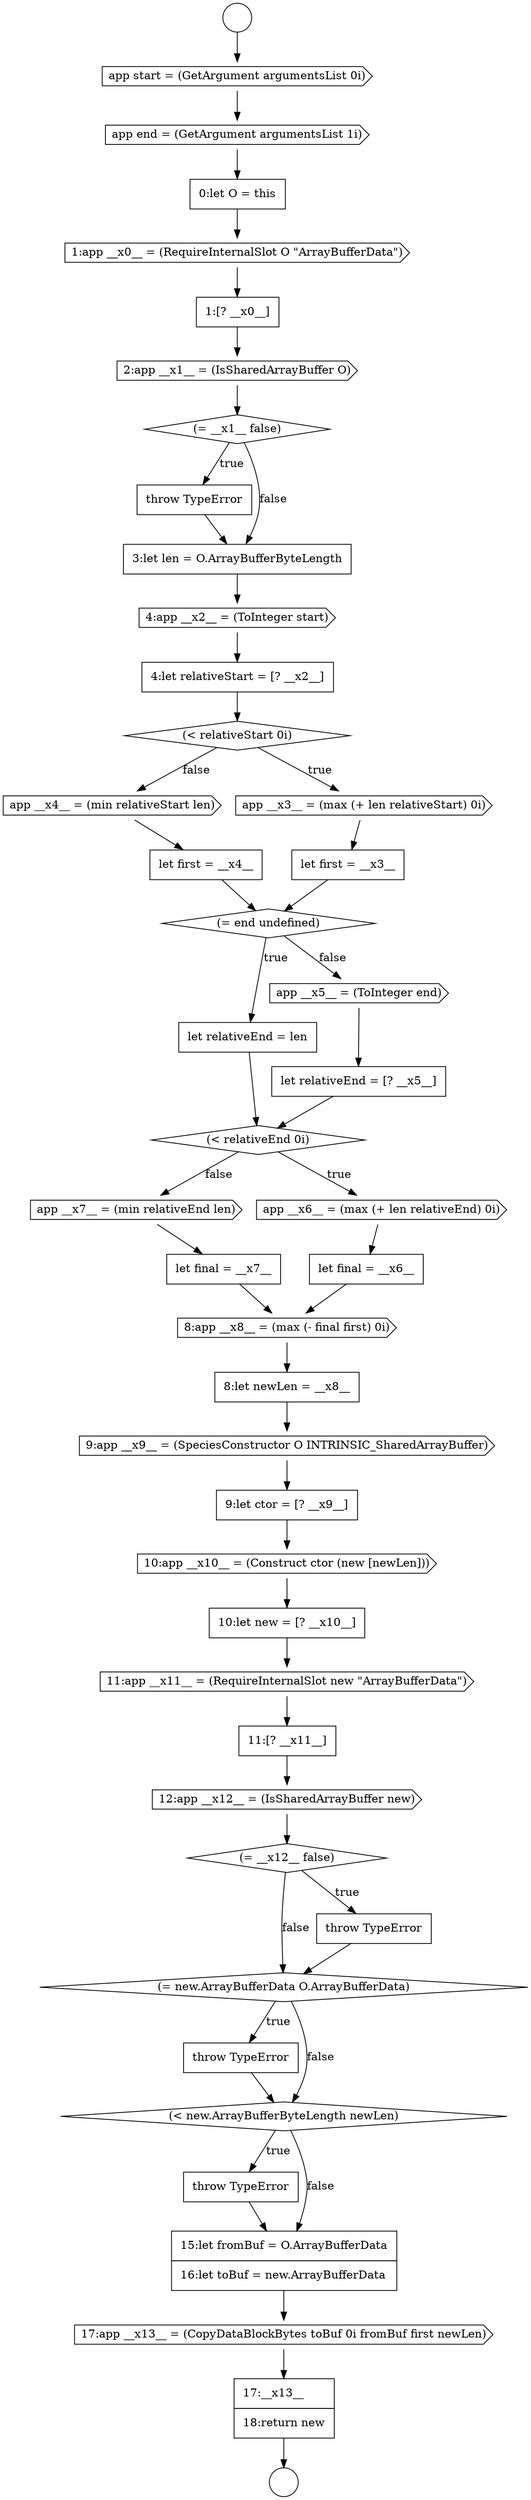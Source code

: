 digraph {
  node17243 [shape=cds, label=<<font color="black">app start = (GetArgument argumentsList 0i)</font>> color="black" fillcolor="white" style=filled]
  node17270 [shape=cds, label=<<font color="black">9:app __x9__ = (SpeciesConstructor O INTRINSIC_SharedArrayBuffer)</font>> color="black" fillcolor="white" style=filled]
  node17266 [shape=cds, label=<<font color="black">app __x7__ = (min relativeEnd len)</font>> color="black" fillcolor="white" style=filled]
  node17245 [shape=none, margin=0, label=<<font color="black">
    <table border="0" cellborder="1" cellspacing="0" cellpadding="10">
      <tr><td align="left">0:let O = this</td></tr>
    </table>
  </font>> color="black" fillcolor="white" style=filled]
  node17254 [shape=diamond, label=<<font color="black">(&lt; relativeStart 0i)</font>> color="black" fillcolor="white" style=filled]
  node17267 [shape=none, margin=0, label=<<font color="black">
    <table border="0" cellborder="1" cellspacing="0" cellpadding="10">
      <tr><td align="left">let final = __x7__</td></tr>
    </table>
  </font>> color="black" fillcolor="white" style=filled]
  node17260 [shape=none, margin=0, label=<<font color="black">
    <table border="0" cellborder="1" cellspacing="0" cellpadding="10">
      <tr><td align="left">let relativeEnd = len</td></tr>
    </table>
  </font>> color="black" fillcolor="white" style=filled]
  node17262 [shape=none, margin=0, label=<<font color="black">
    <table border="0" cellborder="1" cellspacing="0" cellpadding="10">
      <tr><td align="left">let relativeEnd = [? __x5__]</td></tr>
    </table>
  </font>> color="black" fillcolor="white" style=filled]
  node17269 [shape=none, margin=0, label=<<font color="black">
    <table border="0" cellborder="1" cellspacing="0" cellpadding="10">
      <tr><td align="left">8:let newLen = __x8__</td></tr>
    </table>
  </font>> color="black" fillcolor="white" style=filled]
  node17279 [shape=diamond, label=<<font color="black">(= new.ArrayBufferData O.ArrayBufferData)</font>> color="black" fillcolor="white" style=filled]
  node17252 [shape=cds, label=<<font color="black">4:app __x2__ = (ToInteger start)</font>> color="black" fillcolor="white" style=filled]
  node17256 [shape=none, margin=0, label=<<font color="black">
    <table border="0" cellborder="1" cellspacing="0" cellpadding="10">
      <tr><td align="left">let first = __x3__</td></tr>
    </table>
  </font>> color="black" fillcolor="white" style=filled]
  node17278 [shape=none, margin=0, label=<<font color="black">
    <table border="0" cellborder="1" cellspacing="0" cellpadding="10">
      <tr><td align="left">throw TypeError</td></tr>
    </table>
  </font>> color="black" fillcolor="white" style=filled]
  node17275 [shape=none, margin=0, label=<<font color="black">
    <table border="0" cellborder="1" cellspacing="0" cellpadding="10">
      <tr><td align="left">11:[? __x11__]</td></tr>
    </table>
  </font>> color="black" fillcolor="white" style=filled]
  node17253 [shape=none, margin=0, label=<<font color="black">
    <table border="0" cellborder="1" cellspacing="0" cellpadding="10">
      <tr><td align="left">4:let relativeStart = [? __x2__]</td></tr>
    </table>
  </font>> color="black" fillcolor="white" style=filled]
  node17246 [shape=cds, label=<<font color="black">1:app __x0__ = (RequireInternalSlot O &quot;ArrayBufferData&quot;)</font>> color="black" fillcolor="white" style=filled]
  node17285 [shape=none, margin=0, label=<<font color="black">
    <table border="0" cellborder="1" cellspacing="0" cellpadding="10">
      <tr><td align="left">17:__x13__</td></tr>
      <tr><td align="left">18:return new</td></tr>
    </table>
  </font>> color="black" fillcolor="white" style=filled]
  node17258 [shape=none, margin=0, label=<<font color="black">
    <table border="0" cellborder="1" cellspacing="0" cellpadding="10">
      <tr><td align="left">let first = __x4__</td></tr>
    </table>
  </font>> color="black" fillcolor="white" style=filled]
  node17257 [shape=cds, label=<<font color="black">app __x4__ = (min relativeStart len)</font>> color="black" fillcolor="white" style=filled]
  node17242 [shape=circle label=" " color="black" fillcolor="white" style=filled]
  node17274 [shape=cds, label=<<font color="black">11:app __x11__ = (RequireInternalSlot new &quot;ArrayBufferData&quot;)</font>> color="black" fillcolor="white" style=filled]
  node17264 [shape=cds, label=<<font color="black">app __x6__ = (max (+ len relativeEnd) 0i)</font>> color="black" fillcolor="white" style=filled]
  node17261 [shape=cds, label=<<font color="black">app __x5__ = (ToInteger end)</font>> color="black" fillcolor="white" style=filled]
  node17250 [shape=none, margin=0, label=<<font color="black">
    <table border="0" cellborder="1" cellspacing="0" cellpadding="10">
      <tr><td align="left">throw TypeError</td></tr>
    </table>
  </font>> color="black" fillcolor="white" style=filled]
  node17271 [shape=none, margin=0, label=<<font color="black">
    <table border="0" cellborder="1" cellspacing="0" cellpadding="10">
      <tr><td align="left">9:let ctor = [? __x9__]</td></tr>
    </table>
  </font>> color="black" fillcolor="white" style=filled]
  node17282 [shape=none, margin=0, label=<<font color="black">
    <table border="0" cellborder="1" cellspacing="0" cellpadding="10">
      <tr><td align="left">throw TypeError</td></tr>
    </table>
  </font>> color="black" fillcolor="white" style=filled]
  node17241 [shape=circle label=" " color="black" fillcolor="white" style=filled]
  node17280 [shape=none, margin=0, label=<<font color="black">
    <table border="0" cellborder="1" cellspacing="0" cellpadding="10">
      <tr><td align="left">throw TypeError</td></tr>
    </table>
  </font>> color="black" fillcolor="white" style=filled]
  node17273 [shape=none, margin=0, label=<<font color="black">
    <table border="0" cellborder="1" cellspacing="0" cellpadding="10">
      <tr><td align="left">10:let new = [? __x10__]</td></tr>
    </table>
  </font>> color="black" fillcolor="white" style=filled]
  node17263 [shape=diamond, label=<<font color="black">(&lt; relativeEnd 0i)</font>> color="black" fillcolor="white" style=filled]
  node17248 [shape=cds, label=<<font color="black">2:app __x1__ = (IsSharedArrayBuffer O)</font>> color="black" fillcolor="white" style=filled]
  node17251 [shape=none, margin=0, label=<<font color="black">
    <table border="0" cellborder="1" cellspacing="0" cellpadding="10">
      <tr><td align="left">3:let len = O.ArrayBufferByteLength</td></tr>
    </table>
  </font>> color="black" fillcolor="white" style=filled]
  node17268 [shape=cds, label=<<font color="black">8:app __x8__ = (max (- final first) 0i)</font>> color="black" fillcolor="white" style=filled]
  node17244 [shape=cds, label=<<font color="black">app end = (GetArgument argumentsList 1i)</font>> color="black" fillcolor="white" style=filled]
  node17281 [shape=diamond, label=<<font color="black">(&lt; new.ArrayBufferByteLength newLen)</font>> color="black" fillcolor="white" style=filled]
  node17276 [shape=cds, label=<<font color="black">12:app __x12__ = (IsSharedArrayBuffer new)</font>> color="black" fillcolor="white" style=filled]
  node17277 [shape=diamond, label=<<font color="black">(= __x12__ false)</font>> color="black" fillcolor="white" style=filled]
  node17272 [shape=cds, label=<<font color="black">10:app __x10__ = (Construct ctor (new [newLen]))</font>> color="black" fillcolor="white" style=filled]
  node17283 [shape=none, margin=0, label=<<font color="black">
    <table border="0" cellborder="1" cellspacing="0" cellpadding="10">
      <tr><td align="left">15:let fromBuf = O.ArrayBufferData</td></tr>
      <tr><td align="left">16:let toBuf = new.ArrayBufferData</td></tr>
    </table>
  </font>> color="black" fillcolor="white" style=filled]
  node17249 [shape=diamond, label=<<font color="black">(= __x1__ false)</font>> color="black" fillcolor="white" style=filled]
  node17255 [shape=cds, label=<<font color="black">app __x3__ = (max (+ len relativeStart) 0i)</font>> color="black" fillcolor="white" style=filled]
  node17247 [shape=none, margin=0, label=<<font color="black">
    <table border="0" cellborder="1" cellspacing="0" cellpadding="10">
      <tr><td align="left">1:[? __x0__]</td></tr>
    </table>
  </font>> color="black" fillcolor="white" style=filled]
  node17259 [shape=diamond, label=<<font color="black">(= end undefined)</font>> color="black" fillcolor="white" style=filled]
  node17265 [shape=none, margin=0, label=<<font color="black">
    <table border="0" cellborder="1" cellspacing="0" cellpadding="10">
      <tr><td align="left">let final = __x6__</td></tr>
    </table>
  </font>> color="black" fillcolor="white" style=filled]
  node17284 [shape=cds, label=<<font color="black">17:app __x13__ = (CopyDataBlockBytes toBuf 0i fromBuf first newLen)</font>> color="black" fillcolor="white" style=filled]
  node17283 -> node17284 [ color="black"]
  node17271 -> node17272 [ color="black"]
  node17279 -> node17280 [label=<<font color="black">true</font>> color="black"]
  node17279 -> node17281 [label=<<font color="black">false</font>> color="black"]
  node17244 -> node17245 [ color="black"]
  node17263 -> node17264 [label=<<font color="black">true</font>> color="black"]
  node17263 -> node17266 [label=<<font color="black">false</font>> color="black"]
  node17249 -> node17250 [label=<<font color="black">true</font>> color="black"]
  node17249 -> node17251 [label=<<font color="black">false</font>> color="black"]
  node17260 -> node17263 [ color="black"]
  node17256 -> node17259 [ color="black"]
  node17268 -> node17269 [ color="black"]
  node17285 -> node17242 [ color="black"]
  node17284 -> node17285 [ color="black"]
  node17265 -> node17268 [ color="black"]
  node17243 -> node17244 [ color="black"]
  node17277 -> node17278 [label=<<font color="black">true</font>> color="black"]
  node17277 -> node17279 [label=<<font color="black">false</font>> color="black"]
  node17251 -> node17252 [ color="black"]
  node17248 -> node17249 [ color="black"]
  node17241 -> node17243 [ color="black"]
  node17278 -> node17279 [ color="black"]
  node17250 -> node17251 [ color="black"]
  node17267 -> node17268 [ color="black"]
  node17272 -> node17273 [ color="black"]
  node17276 -> node17277 [ color="black"]
  node17247 -> node17248 [ color="black"]
  node17246 -> node17247 [ color="black"]
  node17281 -> node17282 [label=<<font color="black">true</font>> color="black"]
  node17281 -> node17283 [label=<<font color="black">false</font>> color="black"]
  node17245 -> node17246 [ color="black"]
  node17254 -> node17255 [label=<<font color="black">true</font>> color="black"]
  node17254 -> node17257 [label=<<font color="black">false</font>> color="black"]
  node17253 -> node17254 [ color="black"]
  node17270 -> node17271 [ color="black"]
  node17252 -> node17253 [ color="black"]
  node17274 -> node17275 [ color="black"]
  node17262 -> node17263 [ color="black"]
  node17275 -> node17276 [ color="black"]
  node17269 -> node17270 [ color="black"]
  node17257 -> node17258 [ color="black"]
  node17259 -> node17260 [label=<<font color="black">true</font>> color="black"]
  node17259 -> node17261 [label=<<font color="black">false</font>> color="black"]
  node17264 -> node17265 [ color="black"]
  node17273 -> node17274 [ color="black"]
  node17280 -> node17281 [ color="black"]
  node17258 -> node17259 [ color="black"]
  node17266 -> node17267 [ color="black"]
  node17261 -> node17262 [ color="black"]
  node17255 -> node17256 [ color="black"]
  node17282 -> node17283 [ color="black"]
}

